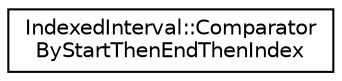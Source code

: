 digraph "Graphical Class Hierarchy"
{
 // LATEX_PDF_SIZE
  edge [fontname="Helvetica",fontsize="10",labelfontname="Helvetica",labelfontsize="10"];
  node [fontname="Helvetica",fontsize="10",shape=record];
  rankdir="LR";
  Node0 [label="IndexedInterval::Comparator\lByStartThenEndThenIndex",height=0.2,width=0.4,color="black", fillcolor="white", style="filled",URL="$structoperations__research_1_1sat_1_1_indexed_interval_1_1_comparator_by_start_then_end_then_index.html",tooltip=" "];
}
